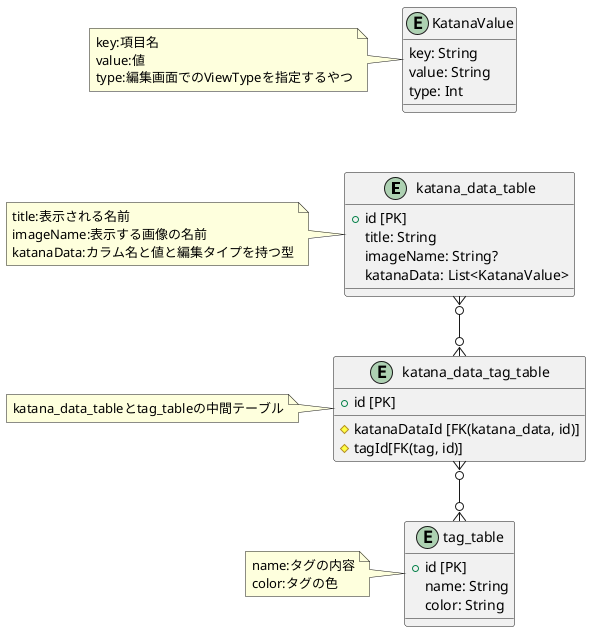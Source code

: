 @startuml
entity "katana_data_table"{
    + id [PK]
    title: String
    imageName: String?
    katanaData: List<KatanaValue>
}

note left
    title:表示される名前
    imageName:表示する画像の名前
    katanaData:カラム名と値と編集タイプを持つ型
end note

entity "katana_data_tag_table"{
    + id [PK]
    #katanaDataId [FK(katana_data, id)]
    #tagId[FK(tag, id)]
}

note left
    katana_data_tableとtag_tableの中間テーブル
end note

entity "tag_table"{
    + id [PK]
    name: String
    color: String
}

note left
    name:タグの内容
    color:タグの色
end note

entity "KatanaValue"{
    key: String
    value: String
    type: Int
}

note left
    key:項目名
    value:値
    type:編集画面でのViewTypeを指定するやつ
end note

KatanaValue -[hidden]do- katana_data_table

katana_data_table}o--o{katana_data_tag_table
katana_data_tag_table}o--o{tag_table

@enduml